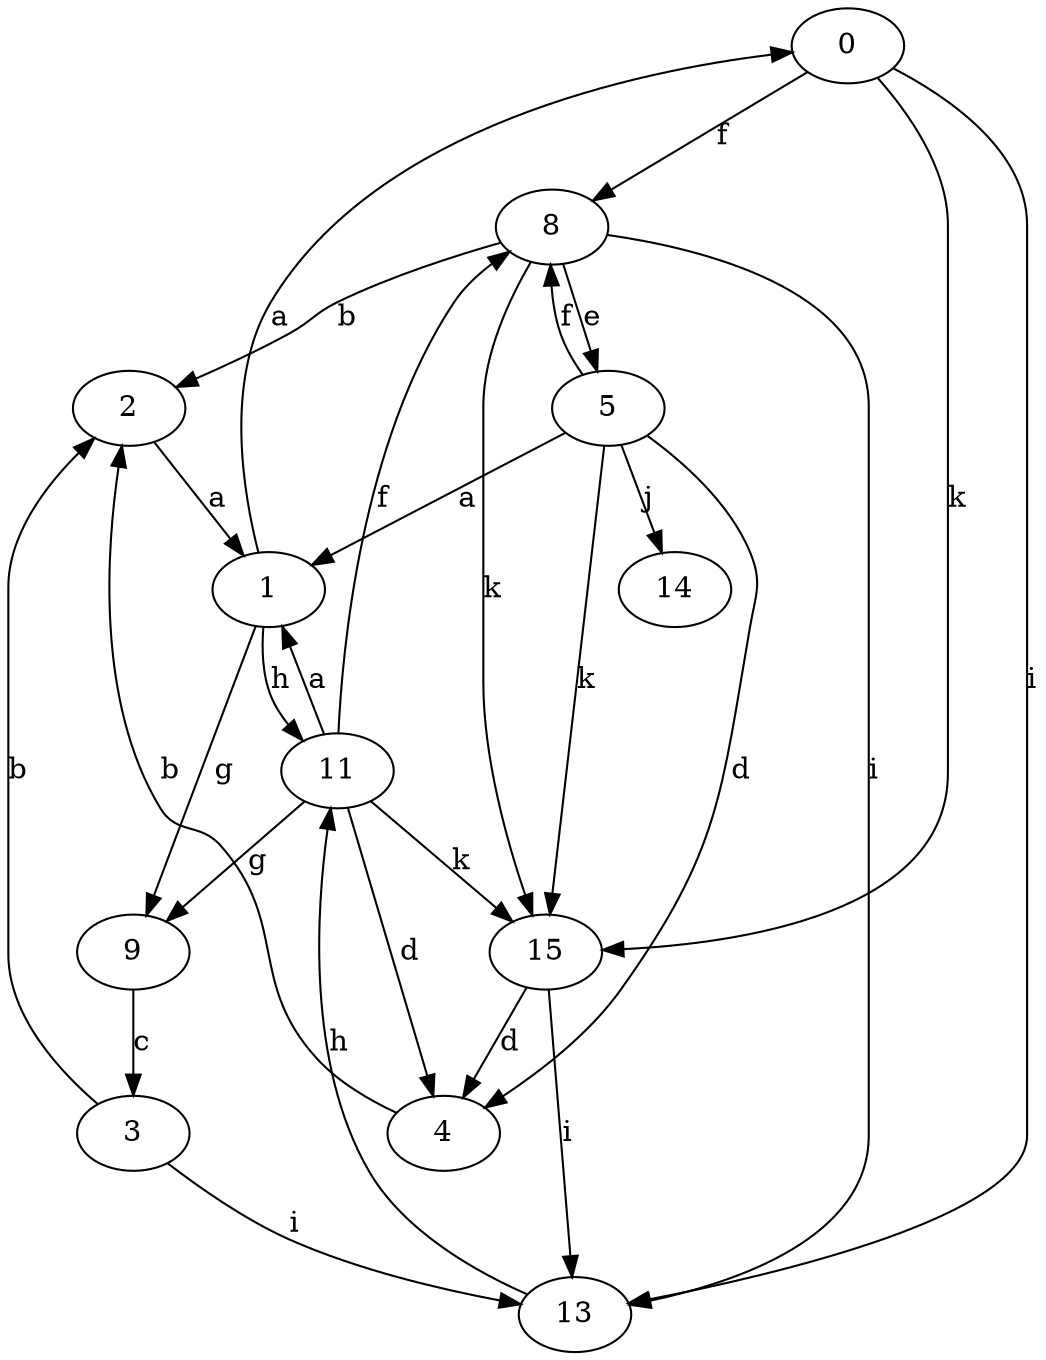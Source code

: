 strict digraph  {
0;
1;
2;
3;
4;
5;
8;
9;
11;
13;
14;
15;
0 -> 8  [label=f];
0 -> 13  [label=i];
0 -> 15  [label=k];
1 -> 0  [label=a];
1 -> 9  [label=g];
1 -> 11  [label=h];
2 -> 1  [label=a];
3 -> 2  [label=b];
3 -> 13  [label=i];
4 -> 2  [label=b];
5 -> 1  [label=a];
5 -> 4  [label=d];
5 -> 8  [label=f];
5 -> 14  [label=j];
5 -> 15  [label=k];
8 -> 2  [label=b];
8 -> 5  [label=e];
8 -> 13  [label=i];
8 -> 15  [label=k];
9 -> 3  [label=c];
11 -> 1  [label=a];
11 -> 4  [label=d];
11 -> 8  [label=f];
11 -> 9  [label=g];
11 -> 15  [label=k];
13 -> 11  [label=h];
15 -> 4  [label=d];
15 -> 13  [label=i];
}
